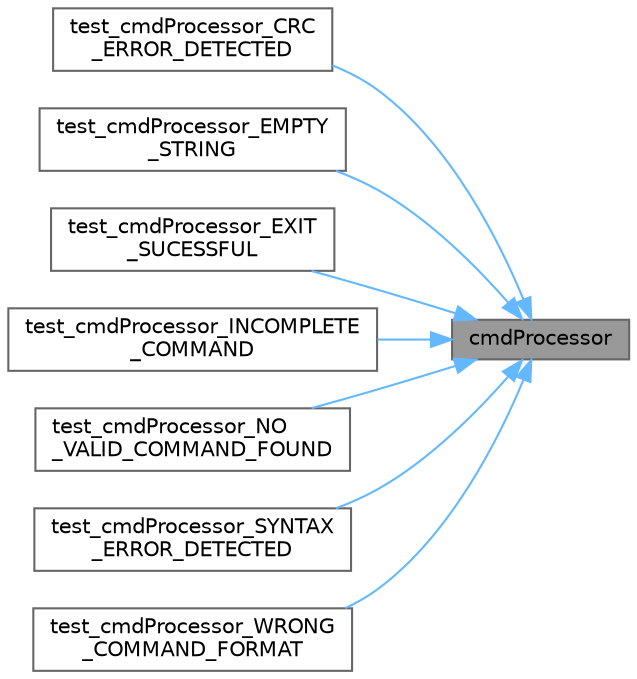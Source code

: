 digraph "cmdProcessor"
{
 // LATEX_PDF_SIZE
  bgcolor="transparent";
  edge [fontname=Helvetica,fontsize=10,labelfontname=Helvetica,labelfontsize=10];
  node [fontname=Helvetica,fontsize=10,shape=box,height=0.2,width=0.4];
  rankdir="RL";
  Node1 [label="cmdProcessor",height=0.2,width=0.4,color="gray40", fillcolor="grey60", style="filled", fontcolor="black",tooltip="Processes the the chars received so far looking for commands."];
  Node1 -> Node2 [dir="back",color="steelblue1",style="solid"];
  Node2 [label="test_cmdProcessor_CRC\l_ERROR_DETECTED",height=0.2,width=0.4,color="grey40", fillcolor="white", style="filled",URL="$testcmdproc_8c.html#abf6b6125cdb1460a559fe6329319679e",tooltip=" "];
  Node1 -> Node3 [dir="back",color="steelblue1",style="solid"];
  Node3 [label="test_cmdProcessor_EMPTY\l_STRING",height=0.2,width=0.4,color="grey40", fillcolor="white", style="filled",URL="$testcmdproc_8c.html#a300d1caaa6016e6ab512c6d521cabc23",tooltip=" "];
  Node1 -> Node4 [dir="back",color="steelblue1",style="solid"];
  Node4 [label="test_cmdProcessor_EXIT\l_SUCESSFUL",height=0.2,width=0.4,color="grey40", fillcolor="white", style="filled",URL="$testcmdproc_8c.html#aebf968320d9978fd88988f7030fef662",tooltip=" "];
  Node1 -> Node5 [dir="back",color="steelblue1",style="solid"];
  Node5 [label="test_cmdProcessor_INCOMPLETE\l_COMMAND",height=0.2,width=0.4,color="grey40", fillcolor="white", style="filled",URL="$testcmdproc_8c.html#a445ede505c71cab4a42e3d5d29b48a49",tooltip=" "];
  Node1 -> Node6 [dir="back",color="steelblue1",style="solid"];
  Node6 [label="test_cmdProcessor_NO\l_VALID_COMMAND_FOUND",height=0.2,width=0.4,color="grey40", fillcolor="white", style="filled",URL="$testcmdproc_8c.html#adc5cc9d6b715c036b0706202abf576e4",tooltip=" "];
  Node1 -> Node7 [dir="back",color="steelblue1",style="solid"];
  Node7 [label="test_cmdProcessor_SYNTAX\l_ERROR_DETECTED",height=0.2,width=0.4,color="grey40", fillcolor="white", style="filled",URL="$testcmdproc_8c.html#a73ac4d71da96dcac82e8b5e5b8cddb99",tooltip=" "];
  Node1 -> Node8 [dir="back",color="steelblue1",style="solid"];
  Node8 [label="test_cmdProcessor_WRONG\l_COMMAND_FORMAT",height=0.2,width=0.4,color="grey40", fillcolor="white", style="filled",URL="$testcmdproc_8c.html#a8a9f347da71363adda610f8099dd0796",tooltip=" "];
}
